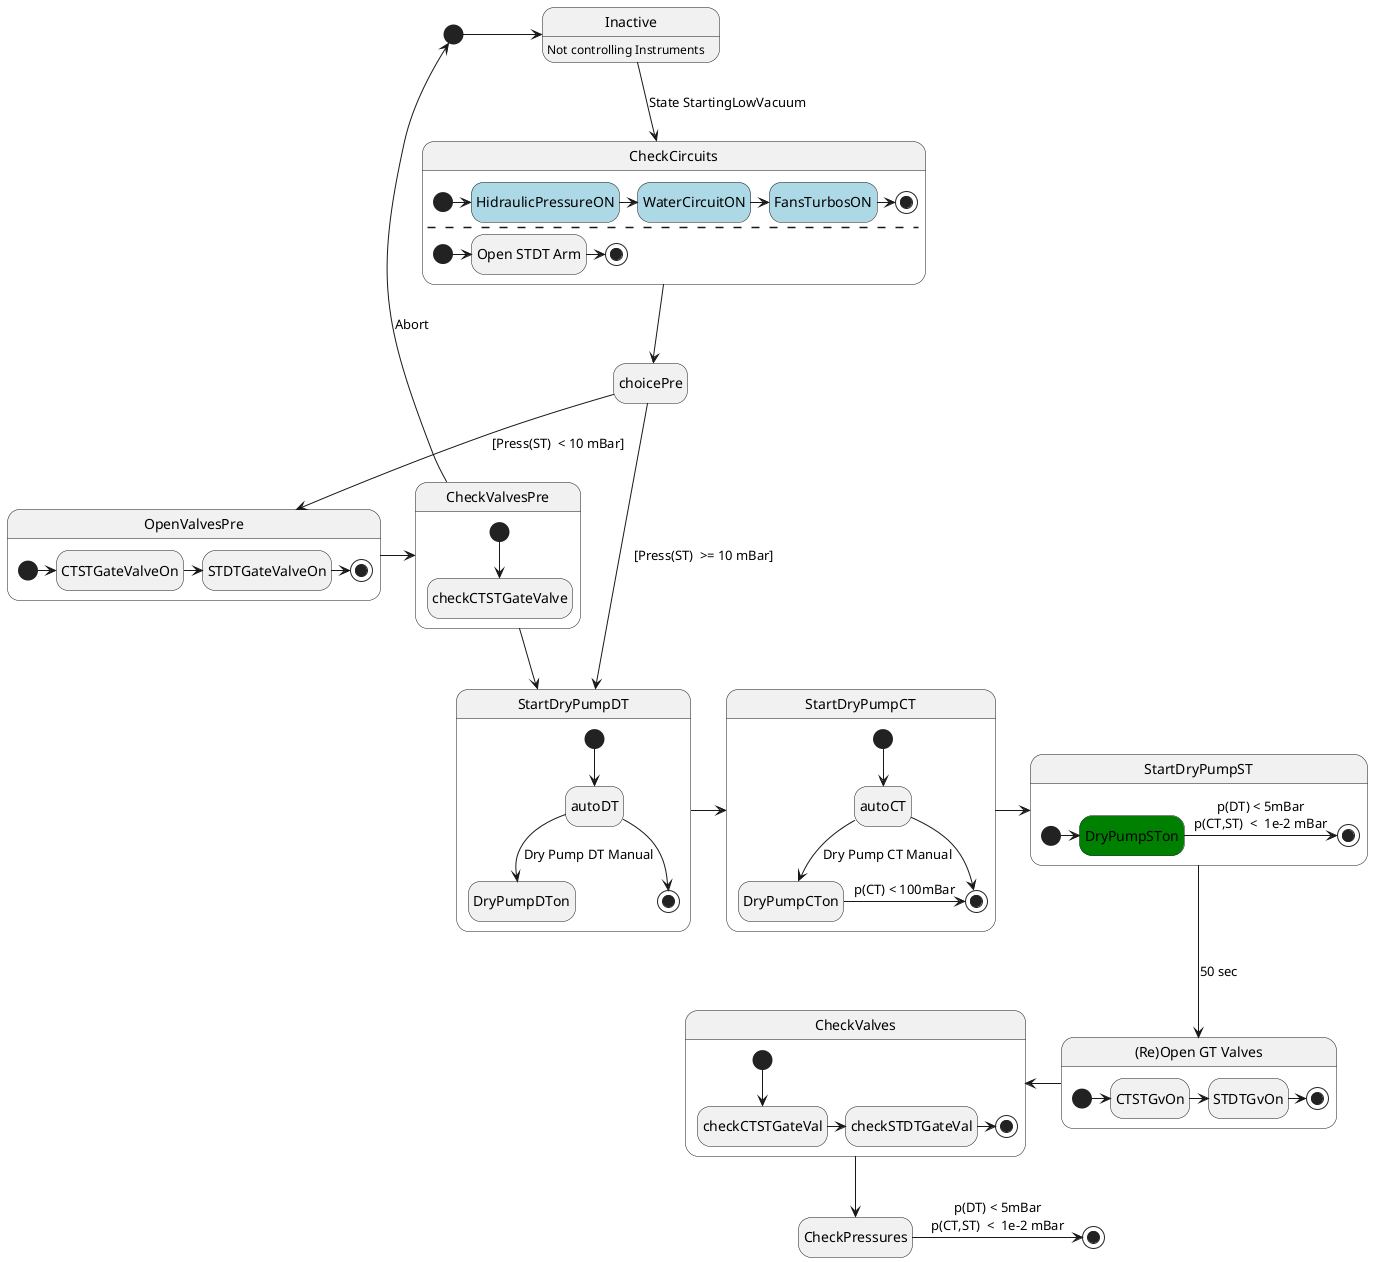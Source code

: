 @startuml
' https://plantuml.com/state-diagram
' create png with: $ plantuml starting-low-vacuum-sm.uml
' scale 350 width
hide empty description

state start1  <<start>>
start1 -> Inactive
' [*] -> Inactive

Inactive : Not controlling Instruments
' state Stopped {
'   [*] --> 
'  Idle --> Configuring : powerInst
'  Configuring --> Idle : EvConfig
' }

Inactive -down-> CheckCircuits : State StartingLowVacuum 
state CheckCircuits  {
'  [*] --> NewValueSelection
'  NewValueSelection --> NewValuePreview : EvNewValue
'  NewValuePreview --> NewValueSelection : EvNewValueRejected
'  NewValuePreview --> NewValueSelection : EvNewValueSaved
'  state NewValuePreview {
'     State1 -> State2
'  }
'  --
    [*] -> HidraulicPressureON
    HidraulicPressureON -> WaterCircuitON
    WaterCircuitON -> FansTurbosON
    FansTurbosON ->  [*]
    state HidraulicPressureON #lightblue
    state WaterCircuitON #lightblue
    state FansTurbosON #lightblue
  --
    [*] -> OpenSTDTArm
    state "Open STDT Arm" as OpenSTDTArm
    OpenSTDTArm -> [*]
}

' CheckCircuits -down-> OpenValvesPre : Press(ST)  < 10 mBar
CheckCircuits --> choicePre
state choicePre <<choice>>

choicePre --> OpenValvesPre : [Press(ST)  < 10 mBar]
choicePre --> StartDryPumpDT : [Press(ST)  >= 10 mBar]

state OpenValvesPre  {
'  --
    [*] -> CTSTGateValveOn
    CTSTGateValveOn -> STDTGateValveOn
    STDTGateValveOn -> [*]
}
OpenValvesPre  -right-> CheckValvesPre

state CheckValvesPre { 
    [*] --> checkCTSTGateValve
    state checkCTSTGateValve
}
CheckValvesPre -down-> StartDryPumpDT
CheckValvesPre -up-> start1 : Abort

state StartDryPumpDT {
    [*] --> autoDT
    state autoDT
    ' <<fork>>
    autoDT --> DryPumpDTon : Dry Pump DT Manual
    autoDT -->  [*] 
    state DryPumpDTon

}
StartDryPumpDT -right-> StartDryPumpCT

state StartDryPumpCT  {
    [*] --> autoCT
    state autoCT <<fork>>
    autoCT --> DryPumpCTon : Dry Pump CT Manual
    autoCT -->  [*]
    state DryPumpCTon <<join>>
'    : p(DT)  < 5 mBar

'    CheckPressuresLV -> StartDryPumpST : Press(DT)  < 500 mBar
    DryPumpCTon -> [*]  :  p(CT) < 100mBar

}

StartDryPumpCT -> StartDryPumpST

state StartDryPumpST {
    [*] -> DryPumpSTon 
    state DryPumpSTon #green
    DryPumpSTon -> [*]  :  p(DT) < 5mBar\np(CT,ST)  <  1e-2 mBar

}
StartDryPumpST -down-> OpenValvesPost : 50 sec

state "(Re)Open GT Valves" as OpenValvesPost {
    [*] -> CTSTGvOn
    CTSTGvOn -> STDTGvOn
    STDTGvOn -> [*]
}
OpenValvesPost -left-> CheckValves

state CheckValves { 
    [*] --> checkCTSTGateVal
    checkCTSTGateVal -> checkSTDTGateVal
    checkSTDTGateVal -> [*]
}

CheckValves -down-> CheckPressures

state CheckPressures

CheckPressures -> [*]  :  p(DT) < 5mBar\np(CT,ST)  <  1e-2 mBar
@enduml

